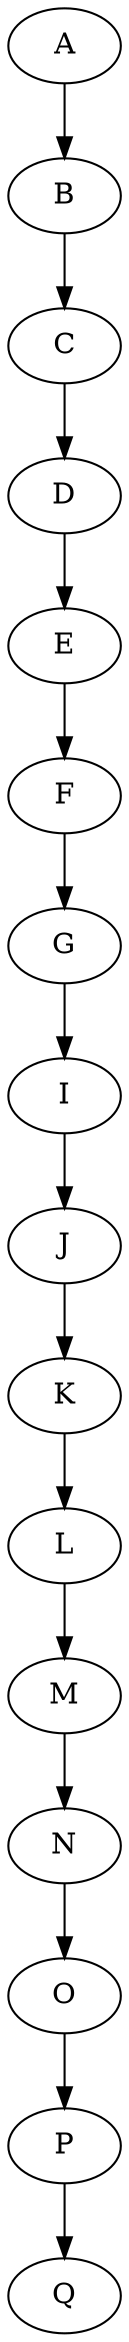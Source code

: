 digraph go_test_repo {
	A -> B -> C -> D -> E -> F -> G -> I -> J -> K -> L -> M -> N -> O -> P -> Q;
}